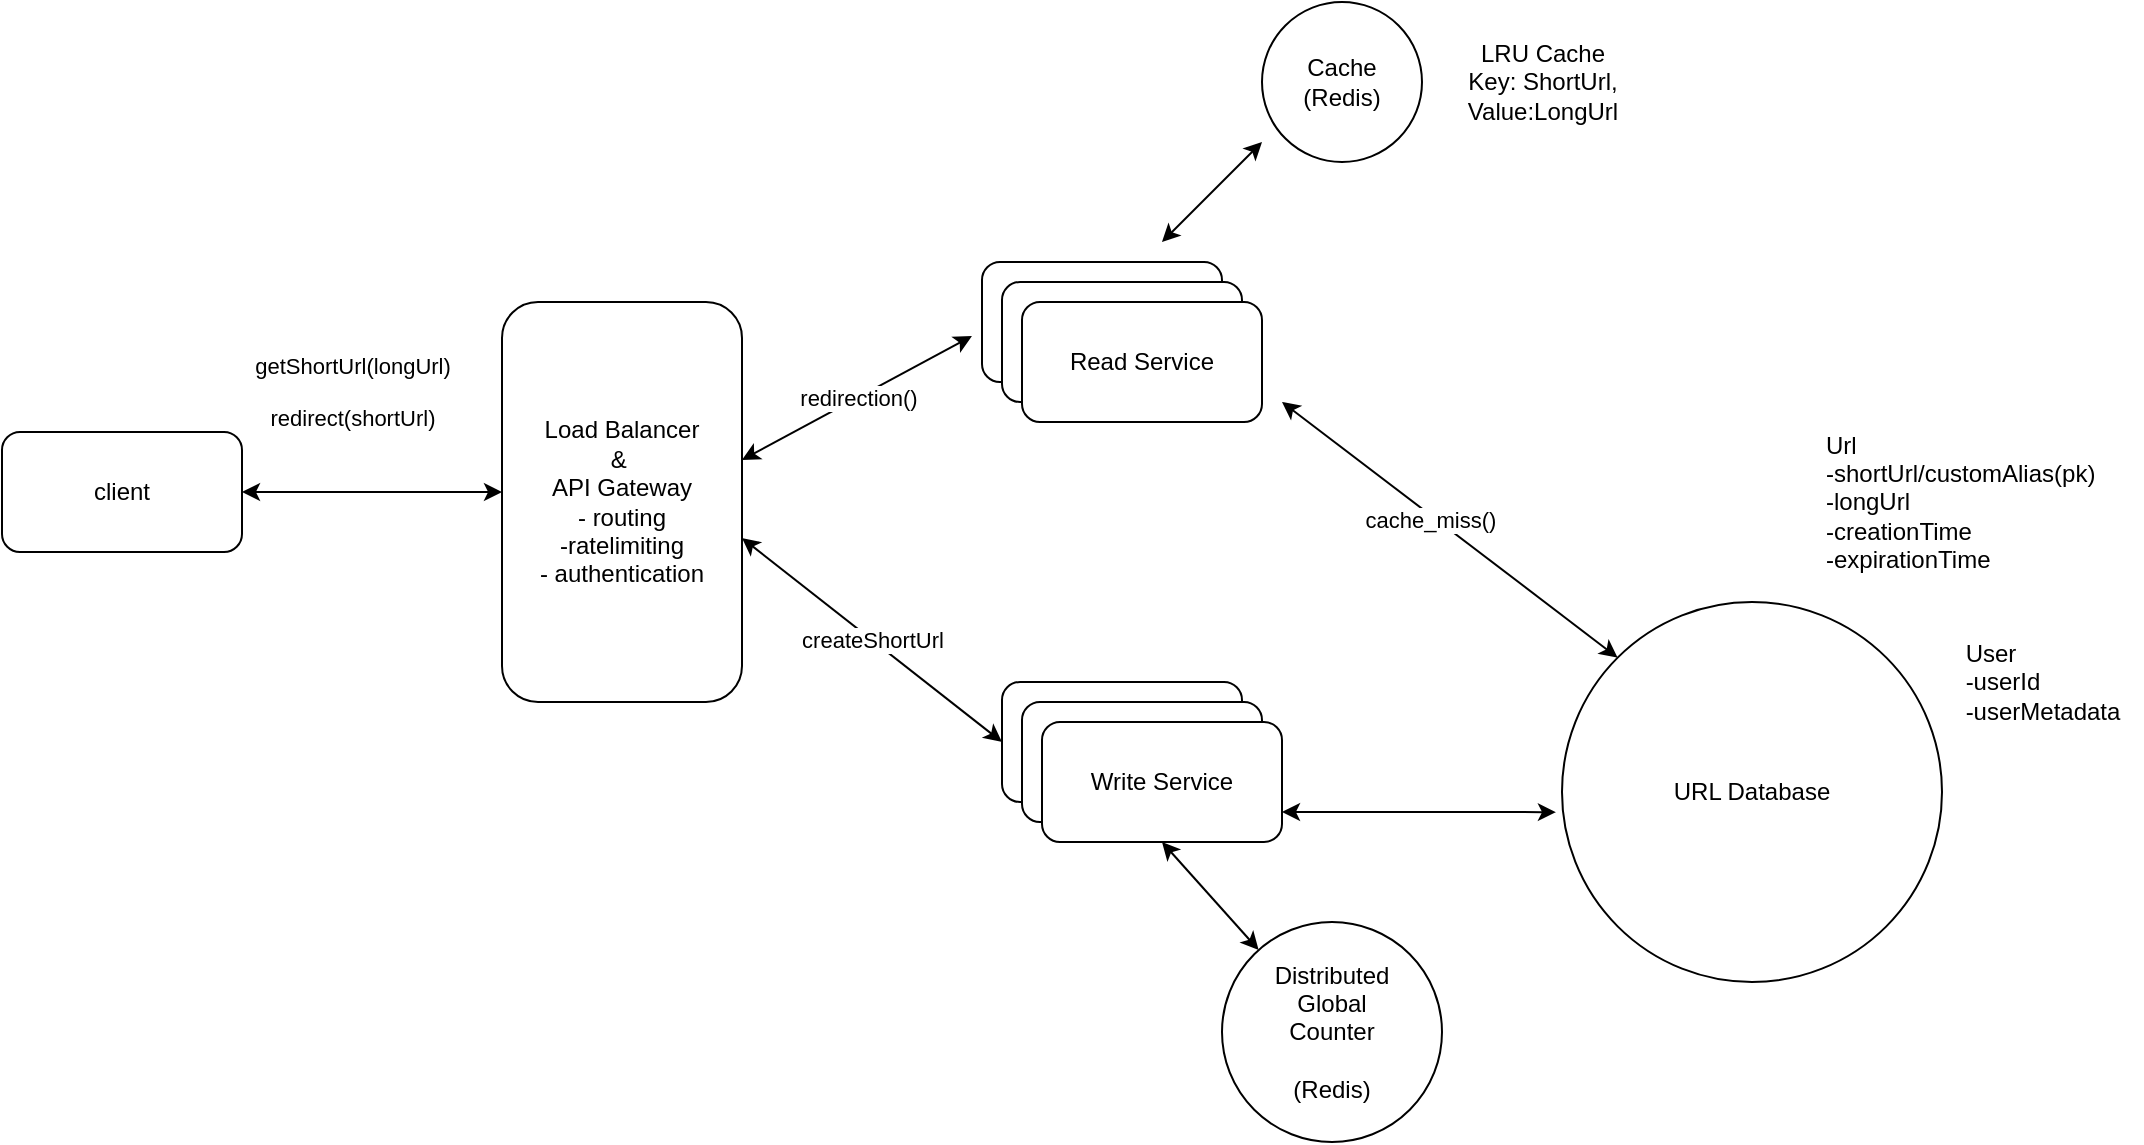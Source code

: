 <mxfile>
    <diagram id="JB758Y-jpen1Gas4BwVq" name="Page-1">
        <mxGraphModel dx="1266" dy="747" grid="1" gridSize="10" guides="1" tooltips="1" connect="1" arrows="1" fold="1" page="1" pageScale="1" pageWidth="1200" pageHeight="1920" math="0" shadow="0">
            <root>
                <mxCell id="0"/>
                <mxCell id="1" parent="0"/>
                <mxCell id="58" value="client" style="rounded=1;whiteSpace=wrap;html=1;" vertex="1" parent="1">
                    <mxGeometry x="40" y="265" width="120" height="60" as="geometry"/>
                </mxCell>
                <mxCell id="61" value="" style="endArrow=classic;startArrow=classic;html=1;exitX=1;exitY=0.5;exitDx=0;exitDy=0;" edge="1" parent="1" source="58">
                    <mxGeometry width="50" height="50" relative="1" as="geometry">
                        <mxPoint x="550" y="500" as="sourcePoint"/>
                        <mxPoint x="290" y="295" as="targetPoint"/>
                    </mxGeometry>
                </mxCell>
                <mxCell id="62" value="getShortUrl(longUrl)&lt;br&gt;&lt;br&gt;redirect(shortUrl)&lt;br&gt;" style="edgeLabel;html=1;align=center;verticalAlign=middle;resizable=0;points=[];" vertex="1" connectable="0" parent="61">
                    <mxGeometry x="-0.076" y="-2" relative="1" as="geometry">
                        <mxPoint x="-5" y="-52" as="offset"/>
                    </mxGeometry>
                </mxCell>
                <mxCell id="63" value="URL Database" style="ellipse;whiteSpace=wrap;html=1;aspect=fixed;" vertex="1" parent="1">
                    <mxGeometry x="820" y="350" width="190" height="190" as="geometry"/>
                </mxCell>
                <mxCell id="64" value="" style="endArrow=classic;startArrow=classic;html=1;entryX=-0.016;entryY=0.553;entryDx=0;entryDy=0;entryPerimeter=0;exitX=1;exitY=0.75;exitDx=0;exitDy=0;" edge="1" parent="1" source="76" target="63">
                    <mxGeometry width="50" height="50" relative="1" as="geometry">
                        <mxPoint x="740" y="410" as="sourcePoint"/>
                        <mxPoint x="600" y="440" as="targetPoint"/>
                    </mxGeometry>
                </mxCell>
                <mxCell id="65" value="Cache&lt;br&gt;(Redis)" style="ellipse;whiteSpace=wrap;html=1;aspect=fixed;" vertex="1" parent="1">
                    <mxGeometry x="670" y="50" width="80" height="80" as="geometry"/>
                </mxCell>
                <mxCell id="66" value="" style="endArrow=classic;startArrow=classic;html=1;" edge="1" parent="1">
                    <mxGeometry width="50" height="50" relative="1" as="geometry">
                        <mxPoint x="620" y="170" as="sourcePoint"/>
                        <mxPoint x="670" y="120" as="targetPoint"/>
                    </mxGeometry>
                </mxCell>
                <mxCell id="67" value="Url&lt;br&gt;-shortUrl/customAlias(pk)&lt;br&gt;-longUrl&lt;br&gt;-creationTime&lt;br&gt;-expirationTime&lt;br&gt;" style="text;html=1;align=left;verticalAlign=middle;resizable=0;points=[];autosize=1;strokeColor=none;fillColor=none;" vertex="1" parent="1">
                    <mxGeometry x="950" y="255" width="160" height="90" as="geometry"/>
                </mxCell>
                <mxCell id="68" value="&lt;div style=&quot;text-align: left;&quot;&gt;&lt;span style=&quot;background-color: initial;&quot;&gt;User&lt;/span&gt;&lt;/div&gt;&lt;div style=&quot;text-align: left;&quot;&gt;&lt;span style=&quot;background-color: initial;&quot;&gt;-userId&lt;/span&gt;&lt;/div&gt;&lt;div style=&quot;text-align: left;&quot;&gt;&lt;span style=&quot;background-color: initial;&quot;&gt;-userMetadata&lt;/span&gt;&lt;/div&gt;" style="text;html=1;align=center;verticalAlign=middle;resizable=0;points=[];autosize=1;strokeColor=none;fillColor=none;" vertex="1" parent="1">
                    <mxGeometry x="1010" y="360" width="100" height="60" as="geometry"/>
                </mxCell>
                <mxCell id="69" value="Load Balancer&lt;br&gt;&amp;amp;&amp;nbsp;&lt;br&gt;API Gateway&lt;br&gt;- routing&lt;br&gt;-ratelimiting&lt;br&gt;- authentication&lt;br&gt;" style="rounded=1;whiteSpace=wrap;html=1;" vertex="1" parent="1">
                    <mxGeometry x="290" y="200" width="120" height="200" as="geometry"/>
                </mxCell>
                <mxCell id="70" value="Read Service" style="rounded=1;whiteSpace=wrap;html=1;" vertex="1" parent="1">
                    <mxGeometry x="530" y="180" width="120" height="60" as="geometry"/>
                </mxCell>
                <mxCell id="71" value="Write Service" style="rounded=1;whiteSpace=wrap;html=1;" vertex="1" parent="1">
                    <mxGeometry x="540" y="390" width="120" height="60" as="geometry"/>
                </mxCell>
                <mxCell id="72" value="redirection()" style="endArrow=classic;startArrow=classic;html=1;exitX=1;exitY=0.395;exitDx=0;exitDy=0;exitPerimeter=0;entryX=-0.042;entryY=0.617;entryDx=0;entryDy=0;entryPerimeter=0;" edge="1" parent="1" source="69" target="70">
                    <mxGeometry width="50" height="50" relative="1" as="geometry">
                        <mxPoint x="570" y="360" as="sourcePoint"/>
                        <mxPoint x="620" y="310" as="targetPoint"/>
                    </mxGeometry>
                </mxCell>
                <mxCell id="73" value="" style="endArrow=classic;startArrow=classic;html=1;exitX=1;exitY=0.59;exitDx=0;exitDy=0;exitPerimeter=0;entryX=0;entryY=0.5;entryDx=0;entryDy=0;" edge="1" parent="1" source="69" target="71">
                    <mxGeometry width="50" height="50" relative="1" as="geometry">
                        <mxPoint x="570" y="360" as="sourcePoint"/>
                        <mxPoint x="620" y="310" as="targetPoint"/>
                    </mxGeometry>
                </mxCell>
                <mxCell id="74" value="createShortUrl&lt;br&gt;" style="edgeLabel;html=1;align=center;verticalAlign=middle;resizable=0;points=[];" vertex="1" connectable="0" parent="73">
                    <mxGeometry relative="1" as="geometry">
                        <mxPoint as="offset"/>
                    </mxGeometry>
                </mxCell>
                <mxCell id="75" value="Write Service" style="rounded=1;whiteSpace=wrap;html=1;" vertex="1" parent="1">
                    <mxGeometry x="550" y="400" width="120" height="60" as="geometry"/>
                </mxCell>
                <mxCell id="76" value="Write Service" style="rounded=1;whiteSpace=wrap;html=1;" vertex="1" parent="1">
                    <mxGeometry x="560" y="410" width="120" height="60" as="geometry"/>
                </mxCell>
                <mxCell id="77" value="Distributed &lt;br&gt;Global&lt;br&gt;Counter&lt;br&gt;&lt;br&gt;(Redis)" style="ellipse;whiteSpace=wrap;html=1;aspect=fixed;" vertex="1" parent="1">
                    <mxGeometry x="650" y="510" width="110" height="110" as="geometry"/>
                </mxCell>
                <mxCell id="78" value="" style="endArrow=classic;startArrow=classic;html=1;entryX=0.5;entryY=1;entryDx=0;entryDy=0;" edge="1" parent="1" source="77" target="76">
                    <mxGeometry width="50" height="50" relative="1" as="geometry">
                        <mxPoint x="570" y="320" as="sourcePoint"/>
                        <mxPoint x="620" y="270" as="targetPoint"/>
                    </mxGeometry>
                </mxCell>
                <mxCell id="79" value="Read Service" style="rounded=1;whiteSpace=wrap;html=1;" vertex="1" parent="1">
                    <mxGeometry x="540" y="190" width="120" height="60" as="geometry"/>
                </mxCell>
                <mxCell id="80" value="Read Service" style="rounded=1;whiteSpace=wrap;html=1;" vertex="1" parent="1">
                    <mxGeometry x="550" y="200" width="120" height="60" as="geometry"/>
                </mxCell>
                <mxCell id="81" value="" style="endArrow=classic;startArrow=classic;html=1;entryX=0;entryY=0;entryDx=0;entryDy=0;" edge="1" parent="1" target="63">
                    <mxGeometry width="50" height="50" relative="1" as="geometry">
                        <mxPoint x="680" y="250" as="sourcePoint"/>
                        <mxPoint x="620" y="270" as="targetPoint"/>
                    </mxGeometry>
                </mxCell>
                <mxCell id="83" value="cache_miss()&lt;br&gt;" style="edgeLabel;html=1;align=center;verticalAlign=middle;resizable=0;points=[];" vertex="1" connectable="0" parent="81">
                    <mxGeometry x="-0.103" y="-2" relative="1" as="geometry">
                        <mxPoint as="offset"/>
                    </mxGeometry>
                </mxCell>
                <mxCell id="82" value="LRU Cache&lt;br&gt;Key: ShortUrl, &lt;br&gt;Value:LongUrl" style="text;html=1;align=center;verticalAlign=middle;resizable=0;points=[];autosize=1;strokeColor=none;fillColor=none;" vertex="1" parent="1">
                    <mxGeometry x="760" y="60" width="100" height="60" as="geometry"/>
                </mxCell>
            </root>
        </mxGraphModel>
    </diagram>
</mxfile>